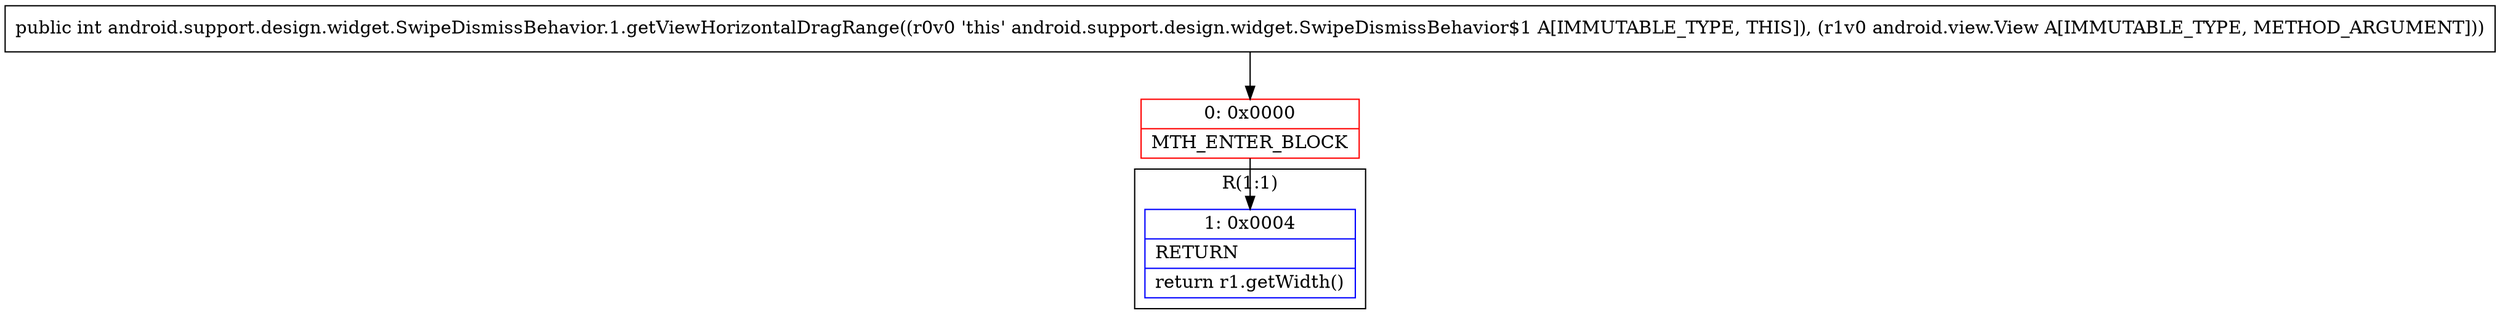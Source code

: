 digraph "CFG forandroid.support.design.widget.SwipeDismissBehavior.1.getViewHorizontalDragRange(Landroid\/view\/View;)I" {
subgraph cluster_Region_916006079 {
label = "R(1:1)";
node [shape=record,color=blue];
Node_1 [shape=record,label="{1\:\ 0x0004|RETURN\l|return r1.getWidth()\l}"];
}
Node_0 [shape=record,color=red,label="{0\:\ 0x0000|MTH_ENTER_BLOCK\l}"];
MethodNode[shape=record,label="{public int android.support.design.widget.SwipeDismissBehavior.1.getViewHorizontalDragRange((r0v0 'this' android.support.design.widget.SwipeDismissBehavior$1 A[IMMUTABLE_TYPE, THIS]), (r1v0 android.view.View A[IMMUTABLE_TYPE, METHOD_ARGUMENT])) }"];
MethodNode -> Node_0;
Node_0 -> Node_1;
}

